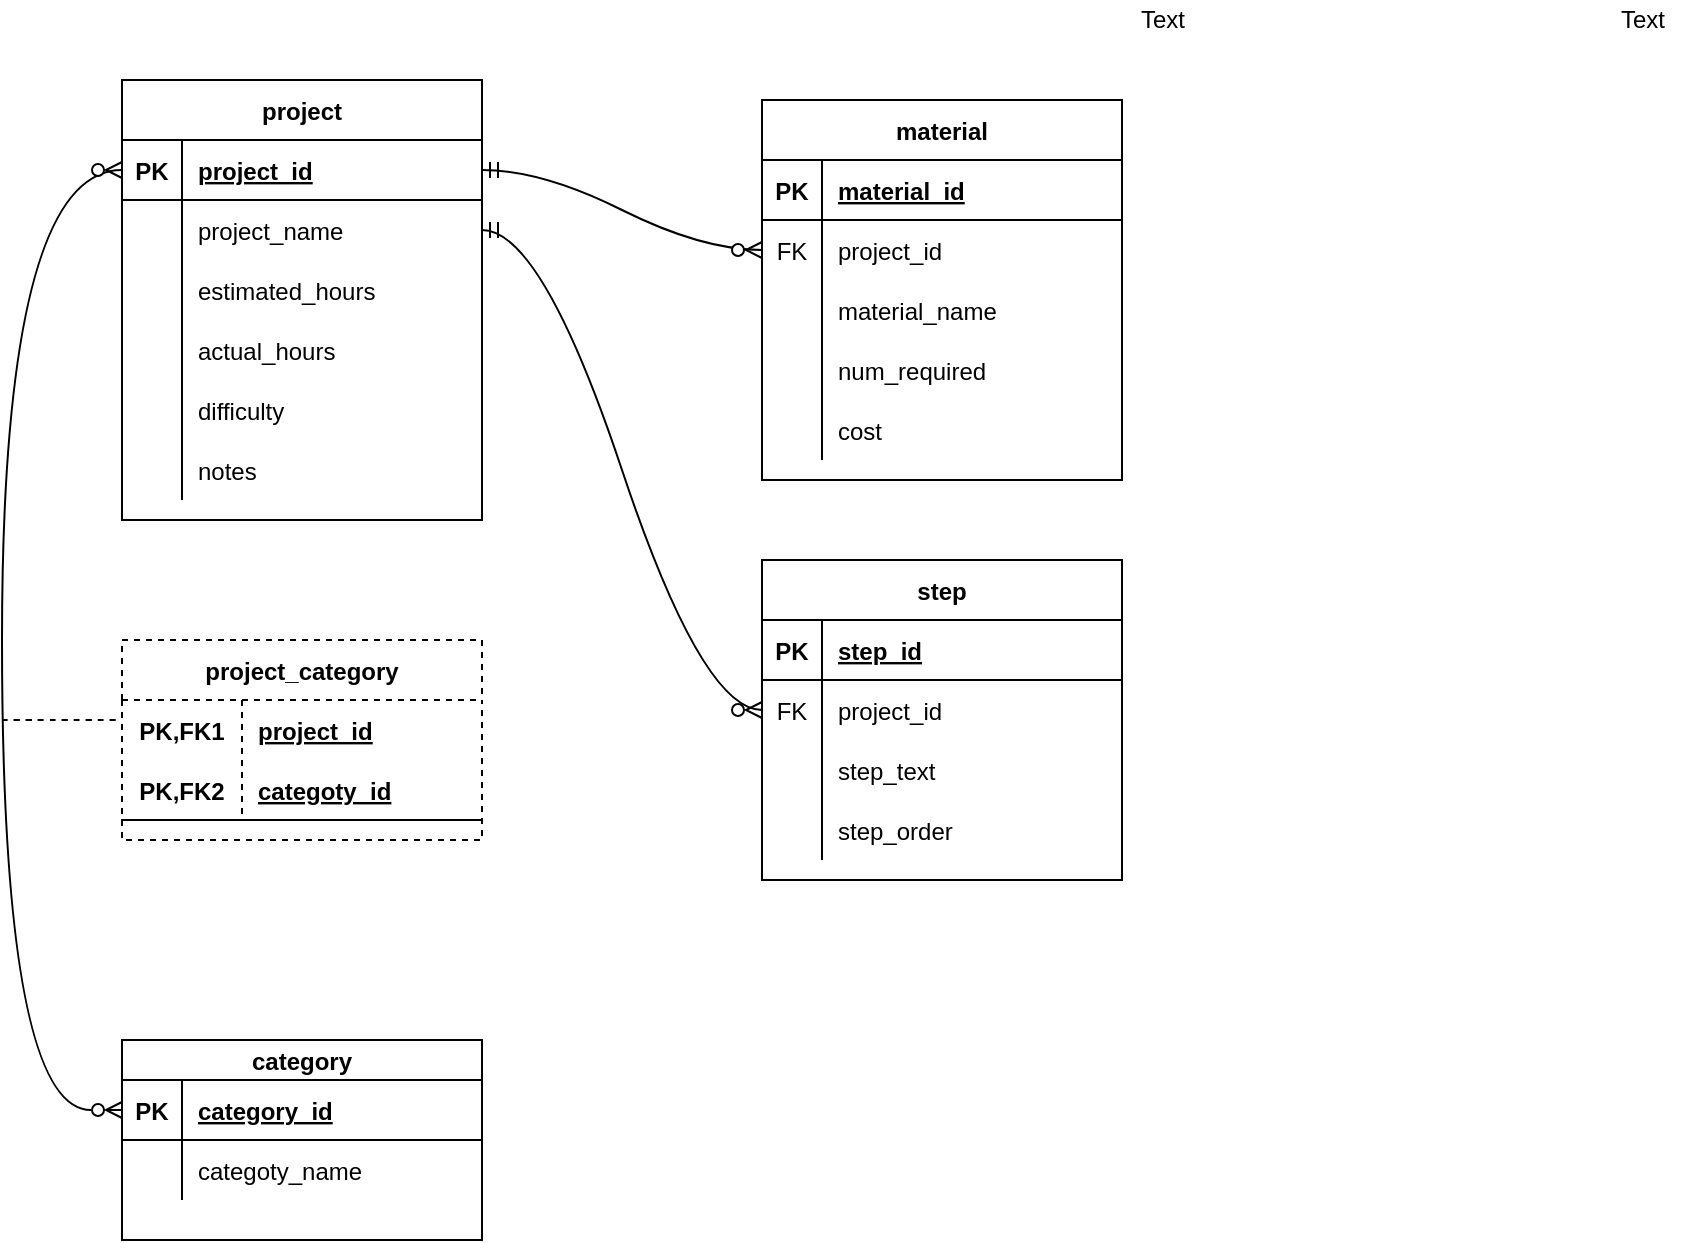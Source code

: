 <mxfile version="20.2.3" type="device"><diagram id="mWZpNAyBzIymoyhe2R8c" name="Page-1"><mxGraphModel dx="946" dy="582" grid="1" gridSize="10" guides="1" tooltips="1" connect="1" arrows="1" fold="1" page="1" pageScale="1" pageWidth="850" pageHeight="1100" math="0" shadow="0"><root><mxCell id="0"/><mxCell id="1" parent="0"/><mxCell id="rCpw5xvMOhAOHtHAGV2B-1" value="project" style="shape=table;startSize=30;container=1;collapsible=1;childLayout=tableLayout;fixedRows=1;rowLines=0;fontStyle=1;align=center;resizeLast=1;" parent="1" vertex="1"><mxGeometry x="80" y="40" width="180" height="220" as="geometry"/></mxCell><mxCell id="rCpw5xvMOhAOHtHAGV2B-2" value="" style="shape=tableRow;horizontal=0;startSize=0;swimlaneHead=0;swimlaneBody=0;fillColor=none;collapsible=0;dropTarget=0;points=[[0,0.5],[1,0.5]];portConstraint=eastwest;top=0;left=0;right=0;bottom=1;" parent="rCpw5xvMOhAOHtHAGV2B-1" vertex="1"><mxGeometry y="30" width="180" height="30" as="geometry"/></mxCell><mxCell id="rCpw5xvMOhAOHtHAGV2B-3" value="PK" style="shape=partialRectangle;connectable=0;fillColor=none;top=0;left=0;bottom=0;right=0;fontStyle=1;overflow=hidden;" parent="rCpw5xvMOhAOHtHAGV2B-2" vertex="1"><mxGeometry width="30" height="30" as="geometry"><mxRectangle width="30" height="30" as="alternateBounds"/></mxGeometry></mxCell><mxCell id="rCpw5xvMOhAOHtHAGV2B-4" value="project_id" style="shape=partialRectangle;connectable=0;fillColor=none;top=0;left=0;bottom=0;right=0;align=left;spacingLeft=6;fontStyle=5;overflow=hidden;" parent="rCpw5xvMOhAOHtHAGV2B-2" vertex="1"><mxGeometry x="30" width="150" height="30" as="geometry"><mxRectangle width="150" height="30" as="alternateBounds"/></mxGeometry></mxCell><mxCell id="rCpw5xvMOhAOHtHAGV2B-5" value="" style="shape=tableRow;horizontal=0;startSize=0;swimlaneHead=0;swimlaneBody=0;fillColor=none;collapsible=0;dropTarget=0;points=[[0,0.5],[1,0.5]];portConstraint=eastwest;top=0;left=0;right=0;bottom=0;" parent="rCpw5xvMOhAOHtHAGV2B-1" vertex="1"><mxGeometry y="60" width="180" height="30" as="geometry"/></mxCell><mxCell id="rCpw5xvMOhAOHtHAGV2B-6" value="" style="shape=partialRectangle;connectable=0;fillColor=none;top=0;left=0;bottom=0;right=0;editable=1;overflow=hidden;" parent="rCpw5xvMOhAOHtHAGV2B-5" vertex="1"><mxGeometry width="30" height="30" as="geometry"><mxRectangle width="30" height="30" as="alternateBounds"/></mxGeometry></mxCell><mxCell id="rCpw5xvMOhAOHtHAGV2B-7" value="project_name" style="shape=partialRectangle;connectable=0;fillColor=none;top=0;left=0;bottom=0;right=0;align=left;spacingLeft=6;overflow=hidden;" parent="rCpw5xvMOhAOHtHAGV2B-5" vertex="1"><mxGeometry x="30" width="150" height="30" as="geometry"><mxRectangle width="150" height="30" as="alternateBounds"/></mxGeometry></mxCell><mxCell id="rCpw5xvMOhAOHtHAGV2B-8" value="" style="shape=tableRow;horizontal=0;startSize=0;swimlaneHead=0;swimlaneBody=0;fillColor=none;collapsible=0;dropTarget=0;points=[[0,0.5],[1,0.5]];portConstraint=eastwest;top=0;left=0;right=0;bottom=0;" parent="rCpw5xvMOhAOHtHAGV2B-1" vertex="1"><mxGeometry y="90" width="180" height="30" as="geometry"/></mxCell><mxCell id="rCpw5xvMOhAOHtHAGV2B-9" value="" style="shape=partialRectangle;connectable=0;fillColor=none;top=0;left=0;bottom=0;right=0;editable=1;overflow=hidden;" parent="rCpw5xvMOhAOHtHAGV2B-8" vertex="1"><mxGeometry width="30" height="30" as="geometry"><mxRectangle width="30" height="30" as="alternateBounds"/></mxGeometry></mxCell><mxCell id="rCpw5xvMOhAOHtHAGV2B-10" value="estimated_hours" style="shape=partialRectangle;connectable=0;fillColor=none;top=0;left=0;bottom=0;right=0;align=left;spacingLeft=6;overflow=hidden;" parent="rCpw5xvMOhAOHtHAGV2B-8" vertex="1"><mxGeometry x="30" width="150" height="30" as="geometry"><mxRectangle width="150" height="30" as="alternateBounds"/></mxGeometry></mxCell><mxCell id="rCpw5xvMOhAOHtHAGV2B-11" value="" style="shape=tableRow;horizontal=0;startSize=0;swimlaneHead=0;swimlaneBody=0;fillColor=none;collapsible=0;dropTarget=0;points=[[0,0.5],[1,0.5]];portConstraint=eastwest;top=0;left=0;right=0;bottom=0;" parent="rCpw5xvMOhAOHtHAGV2B-1" vertex="1"><mxGeometry y="120" width="180" height="30" as="geometry"/></mxCell><mxCell id="rCpw5xvMOhAOHtHAGV2B-12" value="" style="shape=partialRectangle;connectable=0;fillColor=none;top=0;left=0;bottom=0;right=0;editable=1;overflow=hidden;" parent="rCpw5xvMOhAOHtHAGV2B-11" vertex="1"><mxGeometry width="30" height="30" as="geometry"><mxRectangle width="30" height="30" as="alternateBounds"/></mxGeometry></mxCell><mxCell id="rCpw5xvMOhAOHtHAGV2B-13" value="actual_hours" style="shape=partialRectangle;connectable=0;fillColor=none;top=0;left=0;bottom=0;right=0;align=left;spacingLeft=6;overflow=hidden;" parent="rCpw5xvMOhAOHtHAGV2B-11" vertex="1"><mxGeometry x="30" width="150" height="30" as="geometry"><mxRectangle width="150" height="30" as="alternateBounds"/></mxGeometry></mxCell><mxCell id="rCpw5xvMOhAOHtHAGV2B-29" style="shape=tableRow;horizontal=0;startSize=0;swimlaneHead=0;swimlaneBody=0;fillColor=none;collapsible=0;dropTarget=0;points=[[0,0.5],[1,0.5]];portConstraint=eastwest;top=0;left=0;right=0;bottom=0;" parent="rCpw5xvMOhAOHtHAGV2B-1" vertex="1"><mxGeometry y="150" width="180" height="30" as="geometry"/></mxCell><mxCell id="rCpw5xvMOhAOHtHAGV2B-30" style="shape=partialRectangle;connectable=0;fillColor=none;top=0;left=0;bottom=0;right=0;editable=1;overflow=hidden;" parent="rCpw5xvMOhAOHtHAGV2B-29" vertex="1"><mxGeometry width="30" height="30" as="geometry"><mxRectangle width="30" height="30" as="alternateBounds"/></mxGeometry></mxCell><mxCell id="rCpw5xvMOhAOHtHAGV2B-31" value="difficulty" style="shape=partialRectangle;connectable=0;fillColor=none;top=0;left=0;bottom=0;right=0;align=left;spacingLeft=6;overflow=hidden;" parent="rCpw5xvMOhAOHtHAGV2B-29" vertex="1"><mxGeometry x="30" width="150" height="30" as="geometry"><mxRectangle width="150" height="30" as="alternateBounds"/></mxGeometry></mxCell><mxCell id="rCpw5xvMOhAOHtHAGV2B-32" style="shape=tableRow;horizontal=0;startSize=0;swimlaneHead=0;swimlaneBody=0;fillColor=none;collapsible=0;dropTarget=0;points=[[0,0.5],[1,0.5]];portConstraint=eastwest;top=0;left=0;right=0;bottom=0;" parent="rCpw5xvMOhAOHtHAGV2B-1" vertex="1"><mxGeometry y="180" width="180" height="30" as="geometry"/></mxCell><mxCell id="rCpw5xvMOhAOHtHAGV2B-33" style="shape=partialRectangle;connectable=0;fillColor=none;top=0;left=0;bottom=0;right=0;editable=1;overflow=hidden;" parent="rCpw5xvMOhAOHtHAGV2B-32" vertex="1"><mxGeometry width="30" height="30" as="geometry"><mxRectangle width="30" height="30" as="alternateBounds"/></mxGeometry></mxCell><mxCell id="rCpw5xvMOhAOHtHAGV2B-34" value="notes" style="shape=partialRectangle;connectable=0;fillColor=none;top=0;left=0;bottom=0;right=0;align=left;spacingLeft=6;overflow=hidden;" parent="rCpw5xvMOhAOHtHAGV2B-32" vertex="1"><mxGeometry x="30" width="150" height="30" as="geometry"><mxRectangle width="150" height="30" as="alternateBounds"/></mxGeometry></mxCell><mxCell id="rCpw5xvMOhAOHtHAGV2B-35" value="material" style="shape=table;startSize=30;container=1;collapsible=1;childLayout=tableLayout;fixedRows=1;rowLines=0;fontStyle=1;align=center;resizeLast=1;" parent="1" vertex="1"><mxGeometry x="400" y="50" width="180" height="190" as="geometry"/></mxCell><mxCell id="rCpw5xvMOhAOHtHAGV2B-36" value="" style="shape=tableRow;horizontal=0;startSize=0;swimlaneHead=0;swimlaneBody=0;fillColor=none;collapsible=0;dropTarget=0;points=[[0,0.5],[1,0.5]];portConstraint=eastwest;top=0;left=0;right=0;bottom=1;" parent="rCpw5xvMOhAOHtHAGV2B-35" vertex="1"><mxGeometry y="30" width="180" height="30" as="geometry"/></mxCell><mxCell id="rCpw5xvMOhAOHtHAGV2B-37" value="PK" style="shape=partialRectangle;connectable=0;fillColor=none;top=0;left=0;bottom=0;right=0;fontStyle=1;overflow=hidden;" parent="rCpw5xvMOhAOHtHAGV2B-36" vertex="1"><mxGeometry width="30" height="30" as="geometry"><mxRectangle width="30" height="30" as="alternateBounds"/></mxGeometry></mxCell><mxCell id="rCpw5xvMOhAOHtHAGV2B-38" value="material_id" style="shape=partialRectangle;connectable=0;fillColor=none;top=0;left=0;bottom=0;right=0;align=left;spacingLeft=6;fontStyle=5;overflow=hidden;" parent="rCpw5xvMOhAOHtHAGV2B-36" vertex="1"><mxGeometry x="30" width="150" height="30" as="geometry"><mxRectangle width="150" height="30" as="alternateBounds"/></mxGeometry></mxCell><mxCell id="rCpw5xvMOhAOHtHAGV2B-39" value="" style="shape=tableRow;horizontal=0;startSize=0;swimlaneHead=0;swimlaneBody=0;fillColor=none;collapsible=0;dropTarget=0;points=[[0,0.5],[1,0.5]];portConstraint=eastwest;top=0;left=0;right=0;bottom=0;" parent="rCpw5xvMOhAOHtHAGV2B-35" vertex="1"><mxGeometry y="60" width="180" height="30" as="geometry"/></mxCell><mxCell id="rCpw5xvMOhAOHtHAGV2B-40" value="FK" style="shape=partialRectangle;connectable=0;fillColor=none;top=0;left=0;bottom=0;right=0;editable=1;overflow=hidden;" parent="rCpw5xvMOhAOHtHAGV2B-39" vertex="1"><mxGeometry width="30" height="30" as="geometry"><mxRectangle width="30" height="30" as="alternateBounds"/></mxGeometry></mxCell><mxCell id="rCpw5xvMOhAOHtHAGV2B-41" value="project_id" style="shape=partialRectangle;connectable=0;fillColor=none;top=0;left=0;bottom=0;right=0;align=left;spacingLeft=6;overflow=hidden;" parent="rCpw5xvMOhAOHtHAGV2B-39" vertex="1"><mxGeometry x="30" width="150" height="30" as="geometry"><mxRectangle width="150" height="30" as="alternateBounds"/></mxGeometry></mxCell><mxCell id="rCpw5xvMOhAOHtHAGV2B-42" value="" style="shape=tableRow;horizontal=0;startSize=0;swimlaneHead=0;swimlaneBody=0;fillColor=none;collapsible=0;dropTarget=0;points=[[0,0.5],[1,0.5]];portConstraint=eastwest;top=0;left=0;right=0;bottom=0;" parent="rCpw5xvMOhAOHtHAGV2B-35" vertex="1"><mxGeometry y="90" width="180" height="30" as="geometry"/></mxCell><mxCell id="rCpw5xvMOhAOHtHAGV2B-43" value="" style="shape=partialRectangle;connectable=0;fillColor=none;top=0;left=0;bottom=0;right=0;editable=1;overflow=hidden;" parent="rCpw5xvMOhAOHtHAGV2B-42" vertex="1"><mxGeometry width="30" height="30" as="geometry"><mxRectangle width="30" height="30" as="alternateBounds"/></mxGeometry></mxCell><mxCell id="rCpw5xvMOhAOHtHAGV2B-44" value="material_name" style="shape=partialRectangle;connectable=0;fillColor=none;top=0;left=0;bottom=0;right=0;align=left;spacingLeft=6;overflow=hidden;" parent="rCpw5xvMOhAOHtHAGV2B-42" vertex="1"><mxGeometry x="30" width="150" height="30" as="geometry"><mxRectangle width="150" height="30" as="alternateBounds"/></mxGeometry></mxCell><mxCell id="rCpw5xvMOhAOHtHAGV2B-45" value="" style="shape=tableRow;horizontal=0;startSize=0;swimlaneHead=0;swimlaneBody=0;fillColor=none;collapsible=0;dropTarget=0;points=[[0,0.5],[1,0.5]];portConstraint=eastwest;top=0;left=0;right=0;bottom=0;" parent="rCpw5xvMOhAOHtHAGV2B-35" vertex="1"><mxGeometry y="120" width="180" height="30" as="geometry"/></mxCell><mxCell id="rCpw5xvMOhAOHtHAGV2B-46" value="" style="shape=partialRectangle;connectable=0;fillColor=none;top=0;left=0;bottom=0;right=0;editable=1;overflow=hidden;" parent="rCpw5xvMOhAOHtHAGV2B-45" vertex="1"><mxGeometry width="30" height="30" as="geometry"><mxRectangle width="30" height="30" as="alternateBounds"/></mxGeometry></mxCell><mxCell id="rCpw5xvMOhAOHtHAGV2B-47" value="num_required" style="shape=partialRectangle;connectable=0;fillColor=none;top=0;left=0;bottom=0;right=0;align=left;spacingLeft=6;overflow=hidden;" parent="rCpw5xvMOhAOHtHAGV2B-45" vertex="1"><mxGeometry x="30" width="150" height="30" as="geometry"><mxRectangle width="150" height="30" as="alternateBounds"/></mxGeometry></mxCell><mxCell id="rCpw5xvMOhAOHtHAGV2B-48" style="shape=tableRow;horizontal=0;startSize=0;swimlaneHead=0;swimlaneBody=0;fillColor=none;collapsible=0;dropTarget=0;points=[[0,0.5],[1,0.5]];portConstraint=eastwest;top=0;left=0;right=0;bottom=0;" parent="rCpw5xvMOhAOHtHAGV2B-35" vertex="1"><mxGeometry y="150" width="180" height="30" as="geometry"/></mxCell><mxCell id="rCpw5xvMOhAOHtHAGV2B-49" style="shape=partialRectangle;connectable=0;fillColor=none;top=0;left=0;bottom=0;right=0;editable=1;overflow=hidden;" parent="rCpw5xvMOhAOHtHAGV2B-48" vertex="1"><mxGeometry width="30" height="30" as="geometry"><mxRectangle width="30" height="30" as="alternateBounds"/></mxGeometry></mxCell><mxCell id="rCpw5xvMOhAOHtHAGV2B-50" value="cost" style="shape=partialRectangle;connectable=0;fillColor=none;top=0;left=0;bottom=0;right=0;align=left;spacingLeft=6;overflow=hidden;" parent="rCpw5xvMOhAOHtHAGV2B-48" vertex="1"><mxGeometry x="30" width="150" height="30" as="geometry"><mxRectangle width="150" height="30" as="alternateBounds"/></mxGeometry></mxCell><mxCell id="rCpw5xvMOhAOHtHAGV2B-51" value="step" style="shape=table;startSize=30;container=1;collapsible=1;childLayout=tableLayout;fixedRows=1;rowLines=0;fontStyle=1;align=center;resizeLast=1;" parent="1" vertex="1"><mxGeometry x="400" y="280" width="180" height="160" as="geometry"/></mxCell><mxCell id="rCpw5xvMOhAOHtHAGV2B-52" value="" style="shape=tableRow;horizontal=0;startSize=0;swimlaneHead=0;swimlaneBody=0;fillColor=none;collapsible=0;dropTarget=0;points=[[0,0.5],[1,0.5]];portConstraint=eastwest;top=0;left=0;right=0;bottom=1;" parent="rCpw5xvMOhAOHtHAGV2B-51" vertex="1"><mxGeometry y="30" width="180" height="30" as="geometry"/></mxCell><mxCell id="rCpw5xvMOhAOHtHAGV2B-53" value="PK" style="shape=partialRectangle;connectable=0;fillColor=none;top=0;left=0;bottom=0;right=0;fontStyle=1;overflow=hidden;" parent="rCpw5xvMOhAOHtHAGV2B-52" vertex="1"><mxGeometry width="30" height="30" as="geometry"><mxRectangle width="30" height="30" as="alternateBounds"/></mxGeometry></mxCell><mxCell id="rCpw5xvMOhAOHtHAGV2B-54" value="step_id" style="shape=partialRectangle;connectable=0;fillColor=none;top=0;left=0;bottom=0;right=0;align=left;spacingLeft=6;fontStyle=5;overflow=hidden;" parent="rCpw5xvMOhAOHtHAGV2B-52" vertex="1"><mxGeometry x="30" width="150" height="30" as="geometry"><mxRectangle width="150" height="30" as="alternateBounds"/></mxGeometry></mxCell><mxCell id="rCpw5xvMOhAOHtHAGV2B-55" value="" style="shape=tableRow;horizontal=0;startSize=0;swimlaneHead=0;swimlaneBody=0;fillColor=none;collapsible=0;dropTarget=0;points=[[0,0.5],[1,0.5]];portConstraint=eastwest;top=0;left=0;right=0;bottom=0;" parent="rCpw5xvMOhAOHtHAGV2B-51" vertex="1"><mxGeometry y="60" width="180" height="30" as="geometry"/></mxCell><mxCell id="rCpw5xvMOhAOHtHAGV2B-56" value="FK" style="shape=partialRectangle;connectable=0;fillColor=none;top=0;left=0;bottom=0;right=0;editable=1;overflow=hidden;" parent="rCpw5xvMOhAOHtHAGV2B-55" vertex="1"><mxGeometry width="30" height="30" as="geometry"><mxRectangle width="30" height="30" as="alternateBounds"/></mxGeometry></mxCell><mxCell id="rCpw5xvMOhAOHtHAGV2B-57" value="project_id" style="shape=partialRectangle;connectable=0;fillColor=none;top=0;left=0;bottom=0;right=0;align=left;spacingLeft=6;overflow=hidden;" parent="rCpw5xvMOhAOHtHAGV2B-55" vertex="1"><mxGeometry x="30" width="150" height="30" as="geometry"><mxRectangle width="150" height="30" as="alternateBounds"/></mxGeometry></mxCell><mxCell id="rCpw5xvMOhAOHtHAGV2B-58" value="" style="shape=tableRow;horizontal=0;startSize=0;swimlaneHead=0;swimlaneBody=0;fillColor=none;collapsible=0;dropTarget=0;points=[[0,0.5],[1,0.5]];portConstraint=eastwest;top=0;left=0;right=0;bottom=0;" parent="rCpw5xvMOhAOHtHAGV2B-51" vertex="1"><mxGeometry y="90" width="180" height="30" as="geometry"/></mxCell><mxCell id="rCpw5xvMOhAOHtHAGV2B-59" value="" style="shape=partialRectangle;connectable=0;fillColor=none;top=0;left=0;bottom=0;right=0;editable=1;overflow=hidden;" parent="rCpw5xvMOhAOHtHAGV2B-58" vertex="1"><mxGeometry width="30" height="30" as="geometry"><mxRectangle width="30" height="30" as="alternateBounds"/></mxGeometry></mxCell><mxCell id="rCpw5xvMOhAOHtHAGV2B-60" value="step_text" style="shape=partialRectangle;connectable=0;fillColor=none;top=0;left=0;bottom=0;right=0;align=left;spacingLeft=6;overflow=hidden;" parent="rCpw5xvMOhAOHtHAGV2B-58" vertex="1"><mxGeometry x="30" width="150" height="30" as="geometry"><mxRectangle width="150" height="30" as="alternateBounds"/></mxGeometry></mxCell><mxCell id="rCpw5xvMOhAOHtHAGV2B-61" value="" style="shape=tableRow;horizontal=0;startSize=0;swimlaneHead=0;swimlaneBody=0;fillColor=none;collapsible=0;dropTarget=0;points=[[0,0.5],[1,0.5]];portConstraint=eastwest;top=0;left=0;right=0;bottom=0;" parent="rCpw5xvMOhAOHtHAGV2B-51" vertex="1"><mxGeometry y="120" width="180" height="30" as="geometry"/></mxCell><mxCell id="rCpw5xvMOhAOHtHAGV2B-62" value="" style="shape=partialRectangle;connectable=0;fillColor=none;top=0;left=0;bottom=0;right=0;editable=1;overflow=hidden;" parent="rCpw5xvMOhAOHtHAGV2B-61" vertex="1"><mxGeometry width="30" height="30" as="geometry"><mxRectangle width="30" height="30" as="alternateBounds"/></mxGeometry></mxCell><mxCell id="rCpw5xvMOhAOHtHAGV2B-63" value="step_order" style="shape=partialRectangle;connectable=0;fillColor=none;top=0;left=0;bottom=0;right=0;align=left;spacingLeft=6;overflow=hidden;" parent="rCpw5xvMOhAOHtHAGV2B-61" vertex="1"><mxGeometry x="30" width="150" height="30" as="geometry"><mxRectangle width="150" height="30" as="alternateBounds"/></mxGeometry></mxCell><mxCell id="rCpw5xvMOhAOHtHAGV2B-64" value="category" style="shape=table;startSize=20;container=1;collapsible=1;childLayout=tableLayout;fixedRows=1;rowLines=0;fontStyle=1;align=center;resizeLast=1;" parent="1" vertex="1"><mxGeometry x="80" y="520" width="180" height="100" as="geometry"/></mxCell><mxCell id="rCpw5xvMOhAOHtHAGV2B-65" value="" style="shape=tableRow;horizontal=0;startSize=0;swimlaneHead=0;swimlaneBody=0;fillColor=none;collapsible=0;dropTarget=0;points=[[0,0.5],[1,0.5]];portConstraint=eastwest;top=0;left=0;right=0;bottom=1;" parent="rCpw5xvMOhAOHtHAGV2B-64" vertex="1"><mxGeometry y="20" width="180" height="30" as="geometry"/></mxCell><mxCell id="rCpw5xvMOhAOHtHAGV2B-66" value="PK" style="shape=partialRectangle;connectable=0;fillColor=none;top=0;left=0;bottom=0;right=0;fontStyle=1;overflow=hidden;" parent="rCpw5xvMOhAOHtHAGV2B-65" vertex="1"><mxGeometry width="30" height="30" as="geometry"><mxRectangle width="30" height="30" as="alternateBounds"/></mxGeometry></mxCell><mxCell id="rCpw5xvMOhAOHtHAGV2B-67" value="category_id" style="shape=partialRectangle;connectable=0;fillColor=none;top=0;left=0;bottom=0;right=0;align=left;spacingLeft=6;fontStyle=5;overflow=hidden;" parent="rCpw5xvMOhAOHtHAGV2B-65" vertex="1"><mxGeometry x="30" width="150" height="30" as="geometry"><mxRectangle width="150" height="30" as="alternateBounds"/></mxGeometry></mxCell><mxCell id="rCpw5xvMOhAOHtHAGV2B-68" value="" style="shape=tableRow;horizontal=0;startSize=0;swimlaneHead=0;swimlaneBody=0;fillColor=none;collapsible=0;dropTarget=0;points=[[0,0.5],[1,0.5]];portConstraint=eastwest;top=0;left=0;right=0;bottom=0;" parent="rCpw5xvMOhAOHtHAGV2B-64" vertex="1"><mxGeometry y="50" width="180" height="30" as="geometry"/></mxCell><mxCell id="rCpw5xvMOhAOHtHAGV2B-69" value="" style="shape=partialRectangle;connectable=0;fillColor=none;top=0;left=0;bottom=0;right=0;editable=1;overflow=hidden;" parent="rCpw5xvMOhAOHtHAGV2B-68" vertex="1"><mxGeometry width="30" height="30" as="geometry"><mxRectangle width="30" height="30" as="alternateBounds"/></mxGeometry></mxCell><mxCell id="rCpw5xvMOhAOHtHAGV2B-70" value="categoty_name" style="shape=partialRectangle;connectable=0;fillColor=none;top=0;left=0;bottom=0;right=0;align=left;spacingLeft=6;overflow=hidden;" parent="rCpw5xvMOhAOHtHAGV2B-68" vertex="1"><mxGeometry x="30" width="150" height="30" as="geometry"><mxRectangle width="150" height="30" as="alternateBounds"/></mxGeometry></mxCell><mxCell id="rCpw5xvMOhAOHtHAGV2B-77" value="project_category" style="shape=table;startSize=30;container=1;collapsible=1;childLayout=tableLayout;fixedRows=1;rowLines=0;fontStyle=1;align=center;resizeLast=1;gradientColor=none;dashed=1;" parent="1" vertex="1"><mxGeometry x="80" y="320" width="180" height="100" as="geometry"/></mxCell><mxCell id="rCpw5xvMOhAOHtHAGV2B-78" value="" style="shape=tableRow;horizontal=0;startSize=0;swimlaneHead=0;swimlaneBody=0;fillColor=none;collapsible=0;dropTarget=0;points=[[0,0.5],[1,0.5]];portConstraint=eastwest;top=0;left=0;right=0;bottom=0;" parent="rCpw5xvMOhAOHtHAGV2B-77" vertex="1"><mxGeometry y="30" width="180" height="30" as="geometry"/></mxCell><mxCell id="rCpw5xvMOhAOHtHAGV2B-79" value="PK,FK1" style="shape=partialRectangle;connectable=0;fillColor=none;top=0;left=0;bottom=0;right=0;fontStyle=1;overflow=hidden;" parent="rCpw5xvMOhAOHtHAGV2B-78" vertex="1"><mxGeometry width="60" height="30" as="geometry"><mxRectangle width="60" height="30" as="alternateBounds"/></mxGeometry></mxCell><mxCell id="rCpw5xvMOhAOHtHAGV2B-80" value="project_id" style="shape=partialRectangle;connectable=0;fillColor=none;top=0;left=0;bottom=0;right=0;align=left;spacingLeft=6;fontStyle=5;overflow=hidden;" parent="rCpw5xvMOhAOHtHAGV2B-78" vertex="1"><mxGeometry x="60" width="120" height="30" as="geometry"><mxRectangle width="120" height="30" as="alternateBounds"/></mxGeometry></mxCell><mxCell id="rCpw5xvMOhAOHtHAGV2B-81" value="" style="shape=tableRow;horizontal=0;startSize=0;swimlaneHead=0;swimlaneBody=0;fillColor=none;collapsible=0;dropTarget=0;points=[[0,0.5],[1,0.5]];portConstraint=eastwest;top=0;left=0;right=0;bottom=1;" parent="rCpw5xvMOhAOHtHAGV2B-77" vertex="1"><mxGeometry y="60" width="180" height="30" as="geometry"/></mxCell><mxCell id="rCpw5xvMOhAOHtHAGV2B-82" value="PK,FK2" style="shape=partialRectangle;connectable=0;fillColor=none;top=0;left=0;bottom=0;right=0;fontStyle=1;overflow=hidden;" parent="rCpw5xvMOhAOHtHAGV2B-81" vertex="1"><mxGeometry width="60" height="30" as="geometry"><mxRectangle width="60" height="30" as="alternateBounds"/></mxGeometry></mxCell><mxCell id="rCpw5xvMOhAOHtHAGV2B-83" value="categoty_id" style="shape=partialRectangle;connectable=0;fillColor=none;top=0;left=0;bottom=0;right=0;align=left;spacingLeft=6;fontStyle=5;overflow=hidden;" parent="rCpw5xvMOhAOHtHAGV2B-81" vertex="1"><mxGeometry x="60" width="120" height="30" as="geometry"><mxRectangle width="120" height="30" as="alternateBounds"/></mxGeometry></mxCell><mxCell id="rCpw5xvMOhAOHtHAGV2B-90" value="Text" style="text;html=1;align=center;verticalAlign=middle;resizable=0;points=[];autosize=1;strokeColor=none;fillColor=none;" parent="1" vertex="1"><mxGeometry x="820" width="40" height="20" as="geometry"/></mxCell><mxCell id="rCpw5xvMOhAOHtHAGV2B-91" value="Text" style="text;html=1;align=center;verticalAlign=middle;resizable=0;points=[];autosize=1;strokeColor=none;fillColor=none;" parent="1" vertex="1"><mxGeometry x="580" width="40" height="20" as="geometry"/></mxCell><mxCell id="rCpw5xvMOhAOHtHAGV2B-95" value="" style="fontSize=12;html=1;endArrow=ERzeroToMany;endFill=1;rounded=0;exitX=0;exitY=0.5;exitDx=0;exitDy=0;entryX=0;entryY=0.5;entryDx=0;entryDy=0;edgeStyle=orthogonalEdgeStyle;curved=1;startArrow=ERzeroToMany;startFill=0;" parent="1" source="rCpw5xvMOhAOHtHAGV2B-65" target="rCpw5xvMOhAOHtHAGV2B-2" edge="1"><mxGeometry width="100" height="100" relative="1" as="geometry"><mxPoint y="185" as="sourcePoint"/><mxPoint x="100" y="85" as="targetPoint"/><Array as="points"><mxPoint x="20" y="555"/><mxPoint x="20" y="85"/></Array></mxGeometry></mxCell><mxCell id="rCpw5xvMOhAOHtHAGV2B-97" value="" style="endArrow=none;html=1;rounded=0;curved=1;dashed=1;" parent="1" edge="1"><mxGeometry relative="1" as="geometry"><mxPoint x="20" y="360" as="sourcePoint"/><mxPoint x="80" y="360" as="targetPoint"/></mxGeometry></mxCell><mxCell id="rCpw5xvMOhAOHtHAGV2B-98" value="" style="edgeStyle=entityRelationEdgeStyle;fontSize=12;html=1;endArrow=ERzeroToMany;endFill=1;rounded=0;curved=1;exitX=1;exitY=0.5;exitDx=0;exitDy=0;entryX=0;entryY=0.5;entryDx=0;entryDy=0;startArrow=ERmandOne;startFill=0;" parent="1" source="rCpw5xvMOhAOHtHAGV2B-2" target="rCpw5xvMOhAOHtHAGV2B-39" edge="1"><mxGeometry width="100" height="100" relative="1" as="geometry"><mxPoint x="270" y="190" as="sourcePoint"/><mxPoint x="370" y="90" as="targetPoint"/></mxGeometry></mxCell><mxCell id="rCpw5xvMOhAOHtHAGV2B-99" value="" style="edgeStyle=entityRelationEdgeStyle;fontSize=12;html=1;endArrow=ERzeroToMany;endFill=1;rounded=0;curved=1;exitX=1;exitY=0.5;exitDx=0;exitDy=0;startArrow=ERmandOne;startFill=0;" parent="1" source="rCpw5xvMOhAOHtHAGV2B-5" target="rCpw5xvMOhAOHtHAGV2B-55" edge="1"><mxGeometry width="100" height="100" relative="1" as="geometry"><mxPoint x="260" y="320" as="sourcePoint"/><mxPoint x="360" y="220" as="targetPoint"/></mxGeometry></mxCell></root></mxGraphModel></diagram></mxfile>